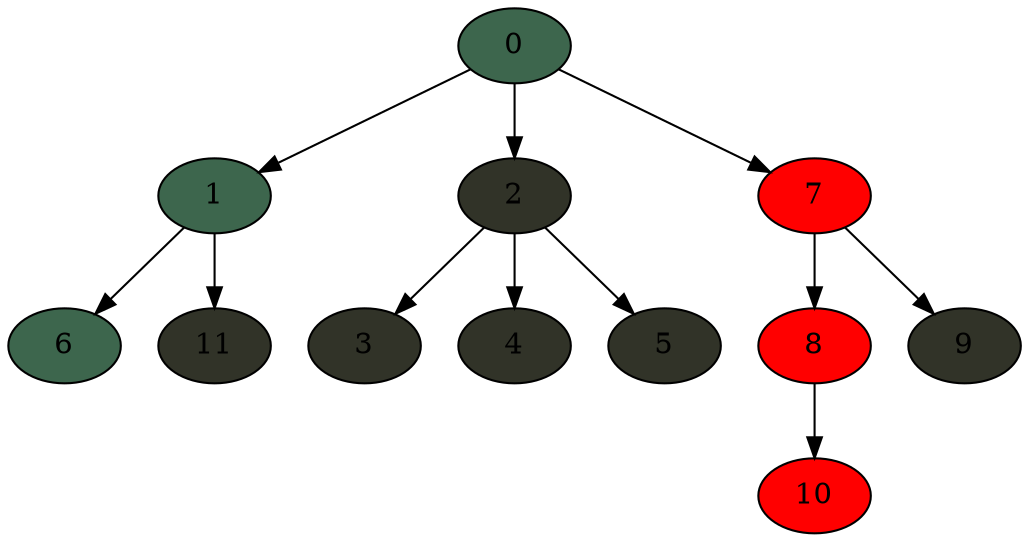 digraph fitch_res{
0 [style=filled,fillcolor="0.4 0.4 0.4"]
0->1;
1 [style=filled,fillcolor="0.4 0.4 0.4"]
1->6;
6 [style=filled,fillcolor="0.4 0.4 0.4"]
1->11;
11 [style=filled,fillcolor="0.2 0.2 0.2"]
0->2;
2 [style=filled,fillcolor="0.2 0.2 0.2"]
2->3;
3 [style=filled,fillcolor="0.2 0.2 0.2"]
2->4;
4 [style=filled,fillcolor="0.2 0.2 0.2"]
2->5;
5 [style=filled,fillcolor="0.2 0.2 0.2"]
0->7;
7 [style=filled,fillcolor="1.0 1.0 1.0"]
7->8;
8 [style=filled,fillcolor="1.0 1.0 1.0"]
8->10;
10 [style=filled,fillcolor="1.0 1.0 1.0"]
7->9;
9 [style=filled,fillcolor="0.2 0.2 0.2"]
}